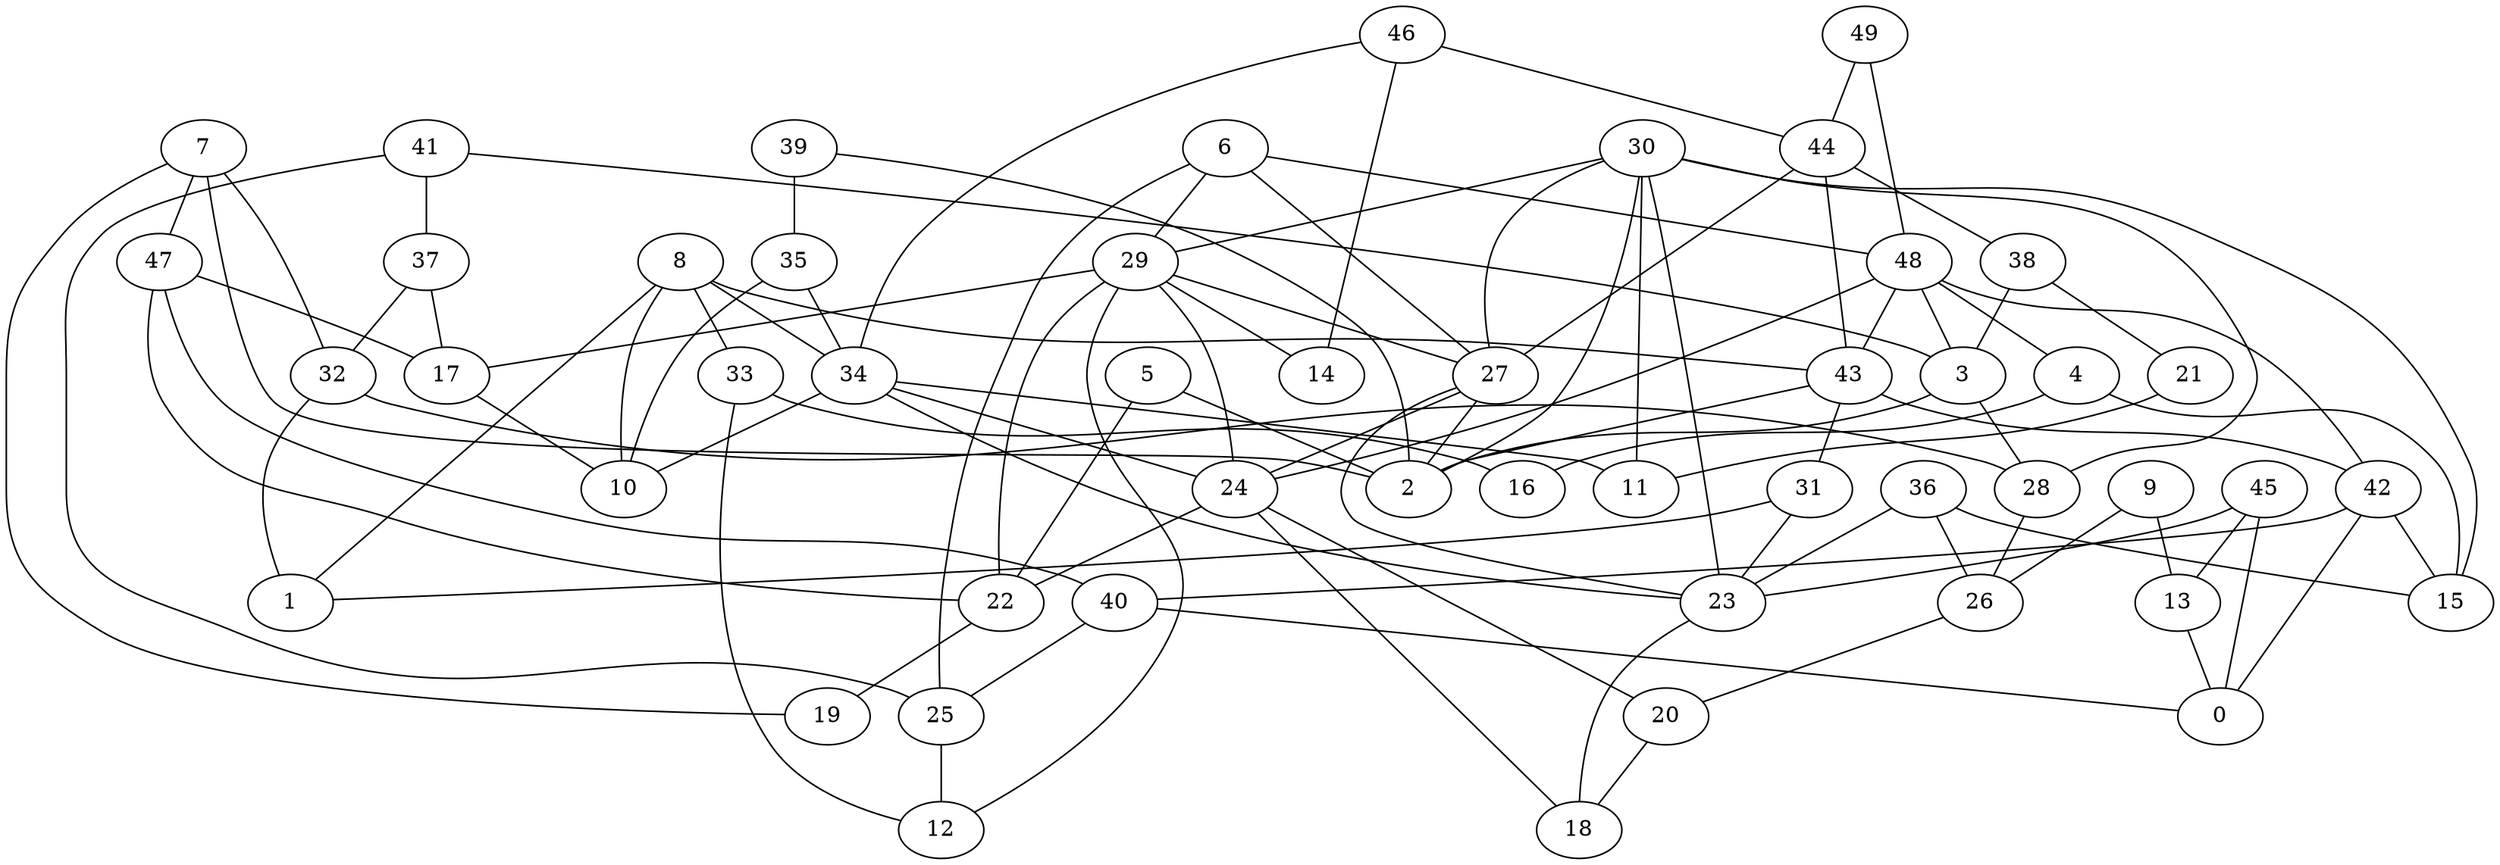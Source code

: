 digraph GG_graph {

subgraph G_graph {
edge [color = black]
"31" -> "1" [dir = none]
"31" -> "23" [dir = none]
"48" -> "24" [dir = none]
"48" -> "43" [dir = none]
"48" -> "4" [dir = none]
"48" -> "42" [dir = none]
"48" -> "3" [dir = none]
"35" -> "34" [dir = none]
"35" -> "10" [dir = none]
"27" -> "23" [dir = none]
"27" -> "2" [dir = none]
"27" -> "24" [dir = none]
"33" -> "12" [dir = none]
"33" -> "16" [dir = none]
"8" -> "34" [dir = none]
"8" -> "43" [dir = none]
"8" -> "1" [dir = none]
"8" -> "33" [dir = none]
"43" -> "42" [dir = none]
"43" -> "2" [dir = none]
"43" -> "31" [dir = none]
"42" -> "15" [dir = none]
"42" -> "0" [dir = none]
"42" -> "40" [dir = none]
"49" -> "48" [dir = none]
"49" -> "44" [dir = none]
"38" -> "21" [dir = none]
"38" -> "3" [dir = none]
"44" -> "27" [dir = none]
"44" -> "43" [dir = none]
"44" -> "38" [dir = none]
"46" -> "44" [dir = none]
"46" -> "34" [dir = none]
"46" -> "14" [dir = none]
"7" -> "47" [dir = none]
"7" -> "32" [dir = none]
"7" -> "2" [dir = none]
"7" -> "19" [dir = none]
"41" -> "3" [dir = none]
"41" -> "25" [dir = none]
"28" -> "26" [dir = none]
"29" -> "14" [dir = none]
"29" -> "12" [dir = none]
"29" -> "24" [dir = none]
"29" -> "22" [dir = none]
"29" -> "17" [dir = none]
"29" -> "27" [dir = none]
"13" -> "0" [dir = none]
"22" -> "19" [dir = none]
"9" -> "26" [dir = none]
"9" -> "13" [dir = none]
"40" -> "25" [dir = none]
"40" -> "0" [dir = none]
"17" -> "10" [dir = none]
"37" -> "17" [dir = none]
"37" -> "32" [dir = none]
"20" -> "18" [dir = none]
"39" -> "35" [dir = none]
"39" -> "2" [dir = none]
"24" -> "22" [dir = none]
"24" -> "20" [dir = none]
"24" -> "18" [dir = none]
"34" -> "10" [dir = none]
"34" -> "11" [dir = none]
"34" -> "24" [dir = none]
"34" -> "23" [dir = none]
"47" -> "40" [dir = none]
"47" -> "17" [dir = none]
"47" -> "22" [dir = none]
"4" -> "15" [dir = none]
"4" -> "16" [dir = none]
"26" -> "20" [dir = none]
"32" -> "28" [dir = none]
"32" -> "1" [dir = none]
"21" -> "11" [dir = none]
"23" -> "18" [dir = none]
"3" -> "2" [dir = none]
"3" -> "28" [dir = none]
"6" -> "27" [dir = none]
"6" -> "48" [dir = none]
"6" -> "29" [dir = none]
"6" -> "25" [dir = none]
"30" -> "29" [dir = none]
"30" -> "15" [dir = none]
"30" -> "23" [dir = none]
"30" -> "2" [dir = none]
"30" -> "27" [dir = none]
"30" -> "28" [dir = none]
"30" -> "11" [dir = none]
"45" -> "13" [dir = none]
"45" -> "0" [dir = none]
"45" -> "23" [dir = none]
"36" -> "26" [dir = none]
"36" -> "15" [dir = none]
"36" -> "23" [dir = none]
"25" -> "12" [dir = none]
"5" -> "22" [dir = none]
"5" -> "2" [dir = none]
"41" -> "37" [dir = none]
"8" -> "10" [dir = none]
}

}
